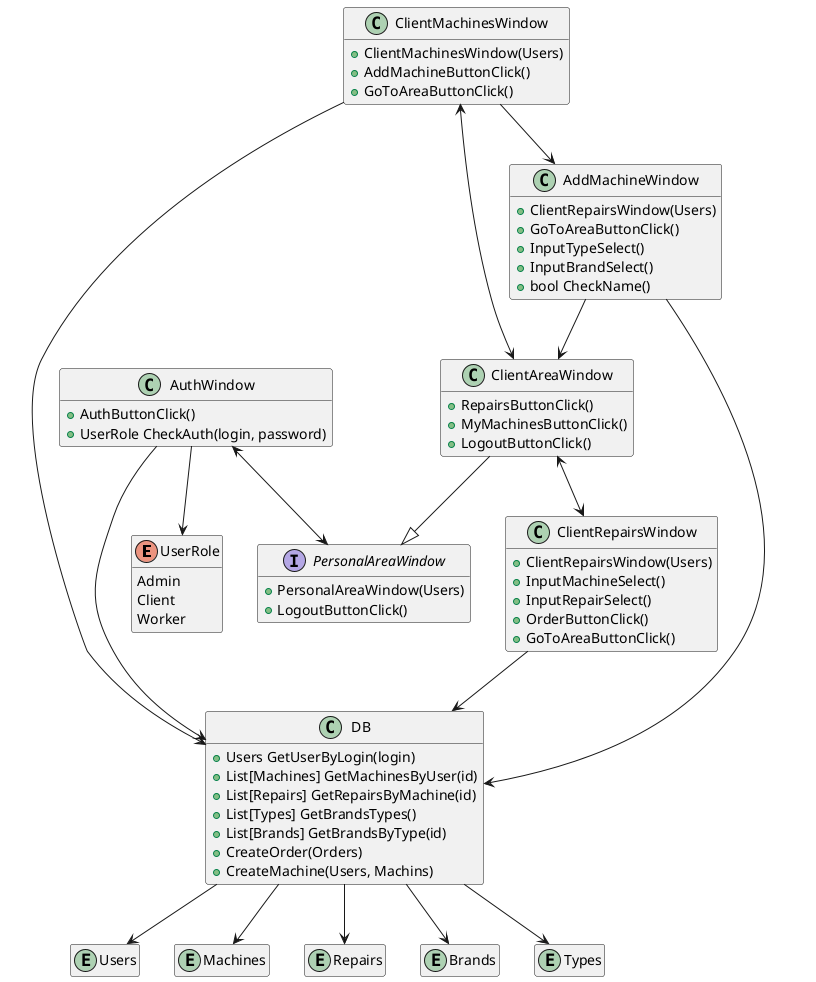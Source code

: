 @startuml client_class

hide empty members

enum UserRole {
  Admin
  Client
  Worker
}
class DB {
   + Users GetUserByLogin(login)
   + List[Machines] GetMachinesByUser(id)
   + List[Repairs] GetRepairsByMachine(id)
   + List[Types] GetBrandsTypes()
   + List[Brands] GetBrandsByType(id)
   + CreateOrder(Orders)
   + CreateMachine(Users, Machins)
}
class AuthWindow {
   + AuthButtonClick()
   + UserRole CheckAuth(login, password)
}

Entity Users
Entity Machines
Entity Repairs
Entity Brands
Entity Types

Interface PersonalAreaWindow {
  + PersonalAreaWindow(Users)
  + LogoutButtonClick()
}

class ClientAreaWindow {
  + RepairsButtonClick()
  + MyMachinesButtonClick()
  + LogoutButtonClick()
}

class ClientMachinesWindow {
  + ClientMachinesWindow(Users)
  + AddMachineButtonClick()
  + GoToAreaButtonClick()
}

class ClientRepairsWindow {
  + ClientRepairsWindow(Users)
  + InputMachineSelect()
  + InputRepairSelect()
  + OrderButtonClick()
  + GoToAreaButtonClick()
}

class AddMachineWindow {
  + ClientRepairsWindow(Users)
  + GoToAreaButtonClick()
  + InputTypeSelect()
  + InputBrandSelect()
  + bool CheckName()
}

AuthWindow --> DB
DB --> Users
DB --> Machines
DB --> Repairs
DB --> Brands
DB --> Types
AuthWindow --> UserRole
AuthWindow <--> PersonalAreaWindow
ClientAreaWindow --|> PersonalAreaWindow
ClientAreaWindow <--> ClientMachinesWindow
ClientAreaWindow <--> ClientRepairsWindow
AddMachineWindow --> ClientAreaWindow
ClientMachinesWindow --> AddMachineWindow
ClientMachinesWindow --> DB
AddMachineWindow --> DB
ClientRepairsWindow --> DB

@enduml